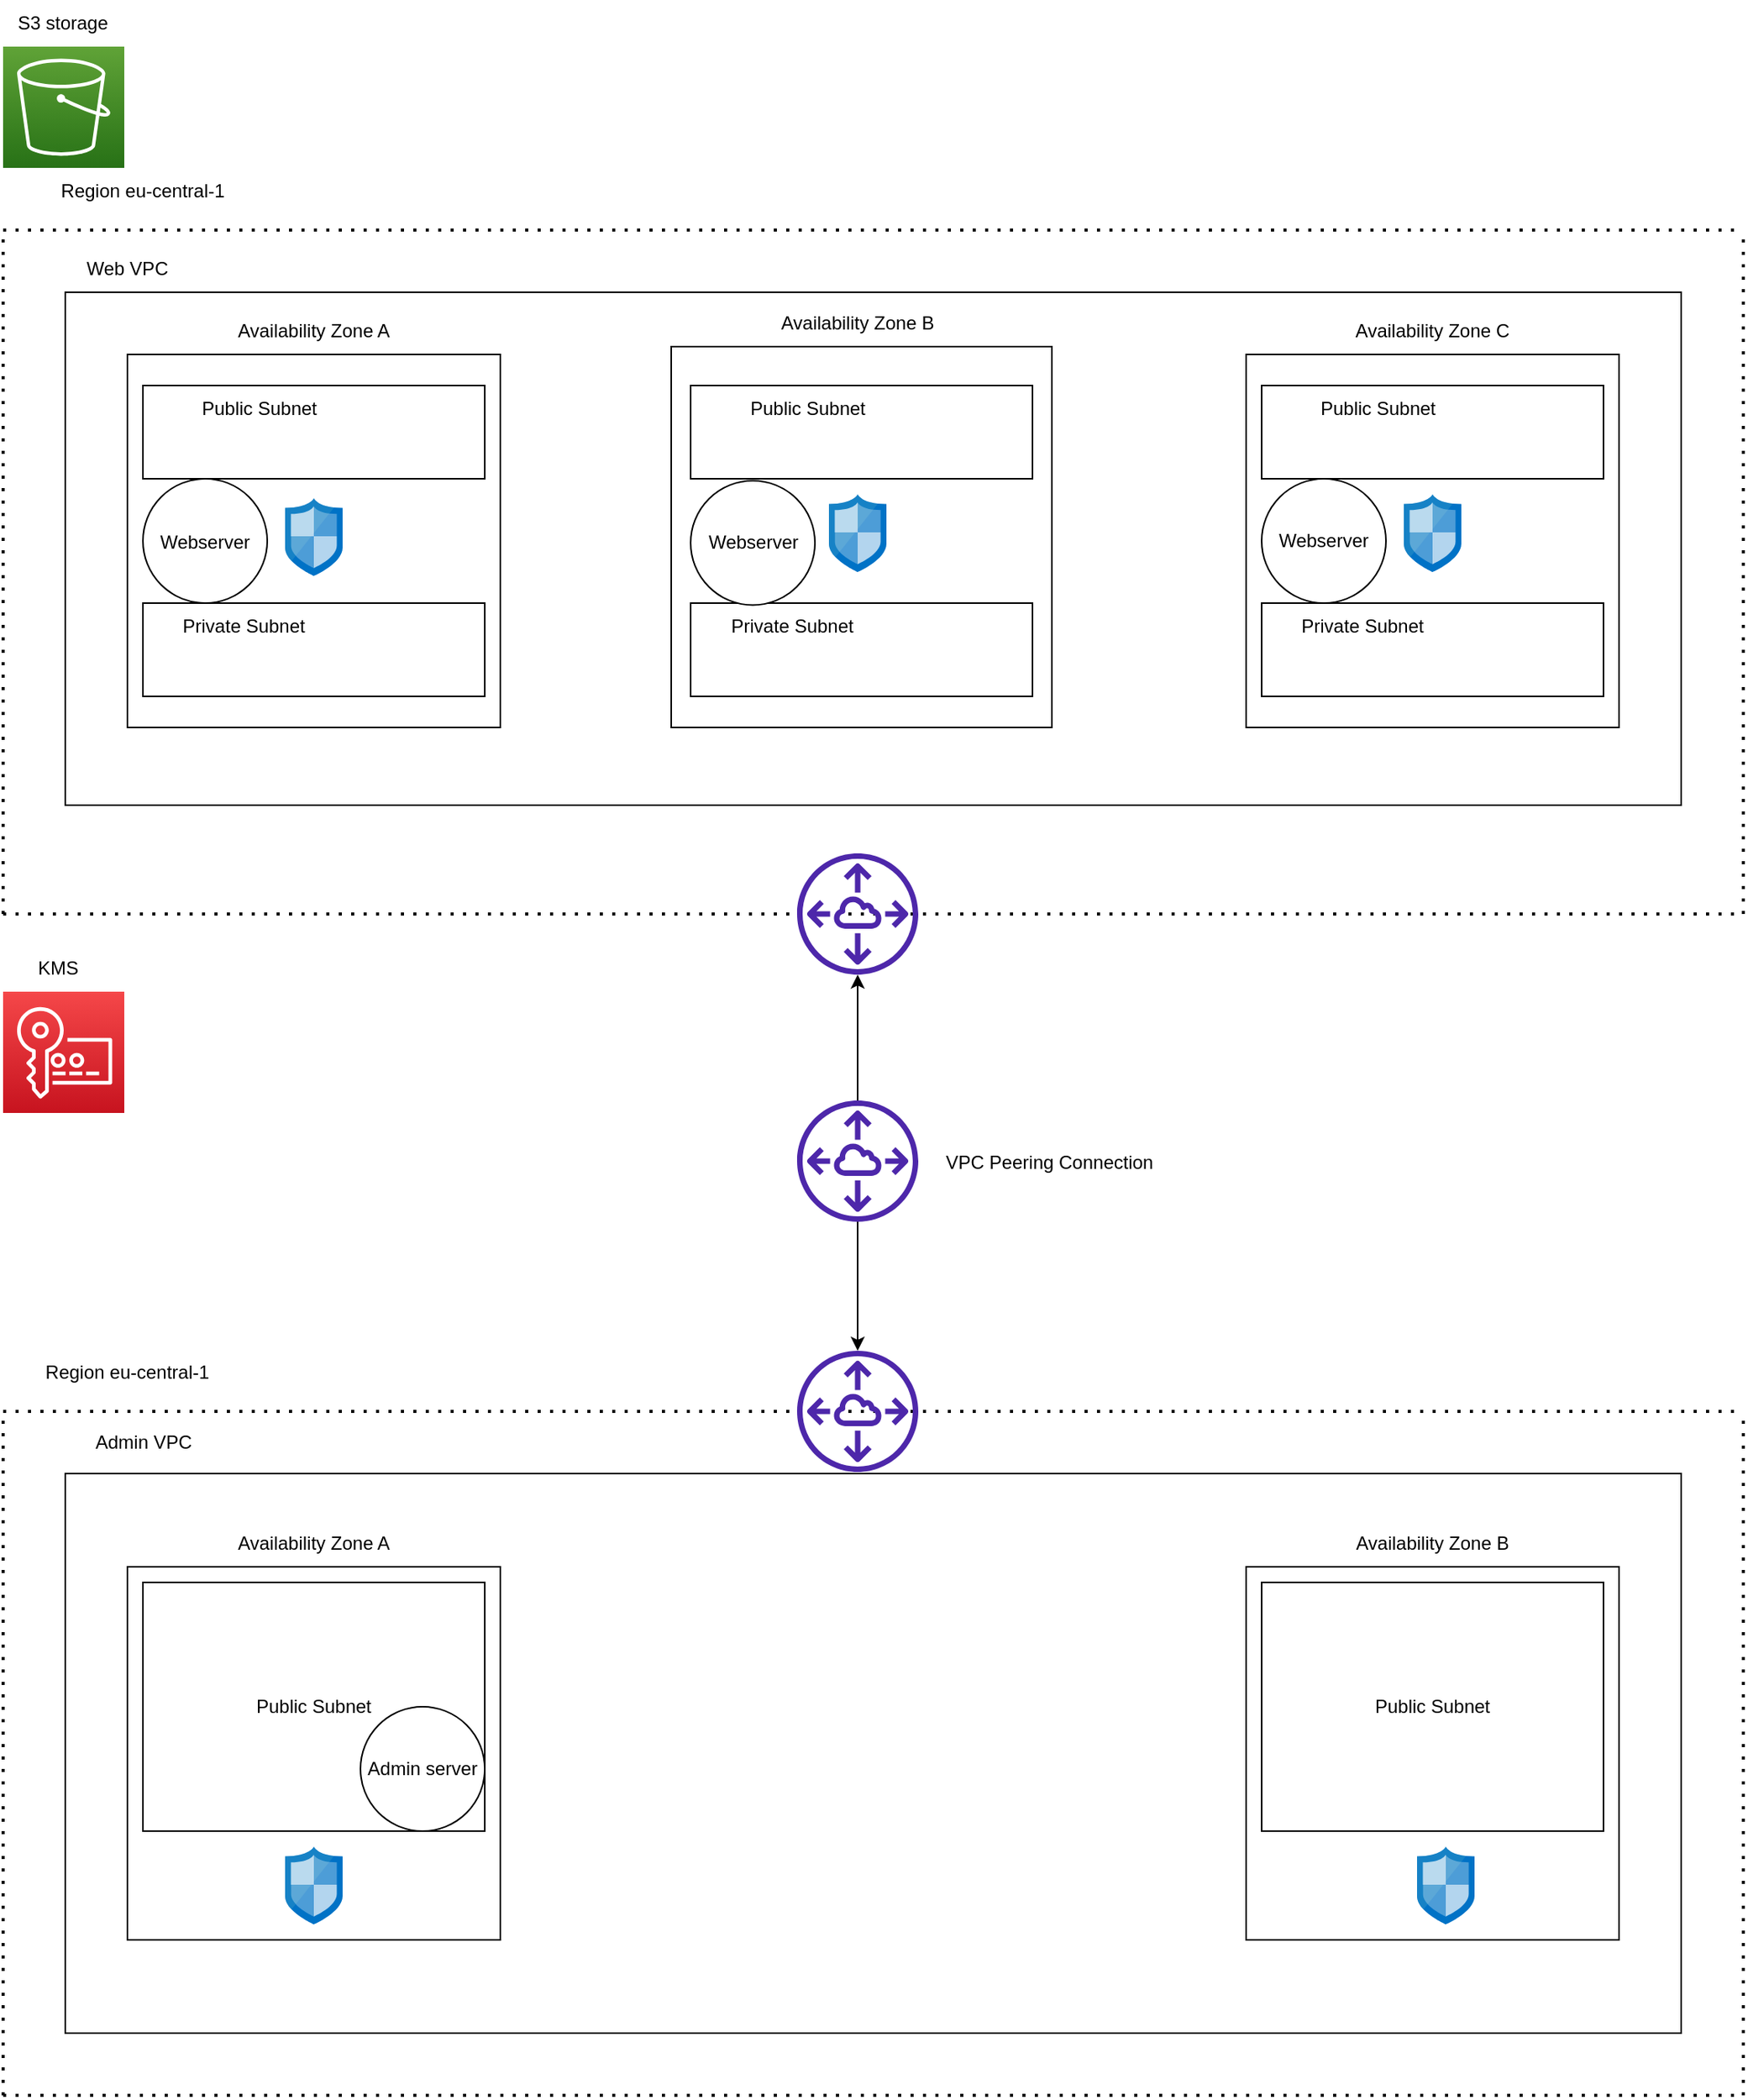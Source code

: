 <mxfile version="20.6.2" type="github">
  <diagram id="a1ukTIARGKiZo2ybFdTu" name="Pagina-1">
    <mxGraphModel dx="2489" dy="1931" grid="1" gridSize="10" guides="1" tooltips="1" connect="1" arrows="1" fold="1" page="1" pageScale="1" pageWidth="827" pageHeight="1169" math="0" shadow="0">
      <root>
        <mxCell id="0" />
        <mxCell id="1" parent="0" />
        <mxCell id="NHYo-Zj5u36uB8yAqysU-1" value="" style="rounded=0;whiteSpace=wrap;html=1;" vertex="1" parent="1">
          <mxGeometry x="-320" y="40" width="1040" height="330" as="geometry" />
        </mxCell>
        <mxCell id="NHYo-Zj5u36uB8yAqysU-2" value="" style="whiteSpace=wrap;html=1;aspect=fixed;" vertex="1" parent="1">
          <mxGeometry x="440" y="80" width="240" height="240" as="geometry" />
        </mxCell>
        <mxCell id="NHYo-Zj5u36uB8yAqysU-3" value="" style="whiteSpace=wrap;html=1;aspect=fixed;" vertex="1" parent="1">
          <mxGeometry x="-280" y="80" width="240" height="240" as="geometry" />
        </mxCell>
        <mxCell id="NHYo-Zj5u36uB8yAqysU-4" value="Web VPC" style="text;html=1;strokeColor=none;fillColor=none;align=center;verticalAlign=middle;whiteSpace=wrap;rounded=0;" vertex="1" parent="1">
          <mxGeometry x="-310" y="10" width="60" height="30" as="geometry" />
        </mxCell>
        <mxCell id="NHYo-Zj5u36uB8yAqysU-5" value="" style="endArrow=none;dashed=1;html=1;dashPattern=1 3;strokeWidth=2;rounded=0;" edge="1" parent="1">
          <mxGeometry width="50" height="50" relative="1" as="geometry">
            <mxPoint x="-360" y="440" as="sourcePoint" />
            <mxPoint x="760" y="440" as="targetPoint" />
            <Array as="points" />
          </mxGeometry>
        </mxCell>
        <mxCell id="NHYo-Zj5u36uB8yAqysU-6" value="" style="endArrow=none;dashed=1;html=1;dashPattern=1 3;strokeWidth=2;rounded=0;" edge="1" parent="1">
          <mxGeometry width="50" height="50" relative="1" as="geometry">
            <mxPoint x="760" y="440" as="sourcePoint" />
            <mxPoint x="760" as="targetPoint" />
          </mxGeometry>
        </mxCell>
        <mxCell id="NHYo-Zj5u36uB8yAqysU-7" value="" style="endArrow=none;dashed=1;html=1;dashPattern=1 3;strokeWidth=2;rounded=0;" edge="1" parent="1">
          <mxGeometry width="50" height="50" relative="1" as="geometry">
            <mxPoint x="-360" y="440" as="sourcePoint" />
            <mxPoint x="-360" as="targetPoint" />
          </mxGeometry>
        </mxCell>
        <mxCell id="NHYo-Zj5u36uB8yAqysU-8" value="" style="endArrow=none;dashed=1;html=1;dashPattern=1 3;strokeWidth=2;rounded=0;" edge="1" parent="1">
          <mxGeometry width="50" height="50" relative="1" as="geometry">
            <mxPoint x="-360" as="sourcePoint" />
            <mxPoint x="760" as="targetPoint" />
          </mxGeometry>
        </mxCell>
        <mxCell id="NHYo-Zj5u36uB8yAqysU-9" value="Region eu-central-1" style="text;html=1;strokeColor=none;fillColor=none;align=center;verticalAlign=middle;whiteSpace=wrap;rounded=0;" vertex="1" parent="1">
          <mxGeometry x="-340" y="-40" width="140" height="30" as="geometry" />
        </mxCell>
        <mxCell id="NHYo-Zj5u36uB8yAqysU-10" value="" style="whiteSpace=wrap;html=1;aspect=fixed;" vertex="1" parent="1">
          <mxGeometry x="70" y="75" width="245" height="245" as="geometry" />
        </mxCell>
        <mxCell id="NHYo-Zj5u36uB8yAqysU-11" value="Availability Zone A" style="text;html=1;strokeColor=none;fillColor=none;align=center;verticalAlign=middle;whiteSpace=wrap;rounded=0;" vertex="1" parent="1">
          <mxGeometry x="-280" y="50" width="240" height="30" as="geometry" />
        </mxCell>
        <mxCell id="NHYo-Zj5u36uB8yAqysU-12" value="Availability Zone B" style="text;html=1;strokeColor=none;fillColor=none;align=center;verticalAlign=middle;whiteSpace=wrap;rounded=0;" vertex="1" parent="1">
          <mxGeometry x="70" y="45" width="240" height="30" as="geometry" />
        </mxCell>
        <mxCell id="NHYo-Zj5u36uB8yAqysU-13" value="Availability Zone C" style="text;html=1;strokeColor=none;fillColor=none;align=center;verticalAlign=middle;whiteSpace=wrap;rounded=0;" vertex="1" parent="1">
          <mxGeometry x="440" y="50" width="240" height="30" as="geometry" />
        </mxCell>
        <mxCell id="NHYo-Zj5u36uB8yAqysU-14" value="" style="rounded=0;whiteSpace=wrap;html=1;" vertex="1" parent="1">
          <mxGeometry x="-270" y="100" width="220" height="60" as="geometry" />
        </mxCell>
        <mxCell id="NHYo-Zj5u36uB8yAqysU-15" value="" style="rounded=0;whiteSpace=wrap;html=1;" vertex="1" parent="1">
          <mxGeometry x="-270" y="240" width="220" height="60" as="geometry" />
        </mxCell>
        <mxCell id="NHYo-Zj5u36uB8yAqysU-16" value="" style="rounded=0;whiteSpace=wrap;html=1;" vertex="1" parent="1">
          <mxGeometry x="82.5" y="100" width="220" height="60" as="geometry" />
        </mxCell>
        <mxCell id="NHYo-Zj5u36uB8yAqysU-17" value="" style="rounded=0;whiteSpace=wrap;html=1;" vertex="1" parent="1">
          <mxGeometry x="82.5" y="240" width="220" height="60" as="geometry" />
        </mxCell>
        <mxCell id="NHYo-Zj5u36uB8yAqysU-18" value="" style="rounded=0;whiteSpace=wrap;html=1;" vertex="1" parent="1">
          <mxGeometry x="450" y="100" width="220" height="60" as="geometry" />
        </mxCell>
        <mxCell id="NHYo-Zj5u36uB8yAqysU-19" value="" style="rounded=0;whiteSpace=wrap;html=1;" vertex="1" parent="1">
          <mxGeometry x="450" y="240" width="220" height="60" as="geometry" />
        </mxCell>
        <mxCell id="NHYo-Zj5u36uB8yAqysU-20" value="Public Subnet" style="text;html=1;strokeColor=none;fillColor=none;align=center;verticalAlign=middle;whiteSpace=wrap;rounded=0;" vertex="1" parent="1">
          <mxGeometry x="-270" y="100" width="150" height="30" as="geometry" />
        </mxCell>
        <mxCell id="NHYo-Zj5u36uB8yAqysU-21" value="Public Subnet" style="text;html=1;strokeColor=none;fillColor=none;align=center;verticalAlign=middle;whiteSpace=wrap;rounded=0;" vertex="1" parent="1">
          <mxGeometry x="82.5" y="100" width="150" height="30" as="geometry" />
        </mxCell>
        <mxCell id="NHYo-Zj5u36uB8yAqysU-22" value="Public Subnet" style="text;html=1;strokeColor=none;fillColor=none;align=center;verticalAlign=middle;whiteSpace=wrap;rounded=0;" vertex="1" parent="1">
          <mxGeometry x="450" y="100" width="150" height="30" as="geometry" />
        </mxCell>
        <mxCell id="NHYo-Zj5u36uB8yAqysU-23" value="Private Subnet" style="text;html=1;strokeColor=none;fillColor=none;align=center;verticalAlign=middle;whiteSpace=wrap;rounded=0;" vertex="1" parent="1">
          <mxGeometry x="-270" y="240" width="130" height="30" as="geometry" />
        </mxCell>
        <mxCell id="NHYo-Zj5u36uB8yAqysU-24" value="Private Subnet" style="text;html=1;strokeColor=none;fillColor=none;align=center;verticalAlign=middle;whiteSpace=wrap;rounded=0;" vertex="1" parent="1">
          <mxGeometry x="82.5" y="240" width="130" height="30" as="geometry" />
        </mxCell>
        <mxCell id="NHYo-Zj5u36uB8yAqysU-25" value="Private Subnet" style="text;html=1;strokeColor=none;fillColor=none;align=center;verticalAlign=middle;whiteSpace=wrap;rounded=0;" vertex="1" parent="1">
          <mxGeometry x="450" y="240" width="130" height="30" as="geometry" />
        </mxCell>
        <mxCell id="NHYo-Zj5u36uB8yAqysU-26" value="" style="sketch=0;aspect=fixed;html=1;points=[];align=center;image;fontSize=12;image=img/lib/mscae/Network_Security_Groups_Classic.svg;" vertex="1" parent="1">
          <mxGeometry x="541.5" y="170" width="37" height="50" as="geometry" />
        </mxCell>
        <mxCell id="NHYo-Zj5u36uB8yAqysU-27" value="" style="sketch=0;aspect=fixed;html=1;points=[];align=center;image;fontSize=12;image=img/lib/mscae/Network_Security_Groups_Classic.svg;" vertex="1" parent="1">
          <mxGeometry x="171.5" y="170" width="37" height="50" as="geometry" />
        </mxCell>
        <mxCell id="NHYo-Zj5u36uB8yAqysU-28" value="" style="sketch=0;aspect=fixed;html=1;points=[];align=center;image;fontSize=12;image=img/lib/mscae/Network_Security_Groups_Classic.svg;" vertex="1" parent="1">
          <mxGeometry x="-178.5" y="172.5" width="37" height="50" as="geometry" />
        </mxCell>
        <mxCell id="NHYo-Zj5u36uB8yAqysU-29" value="" style="ellipse;whiteSpace=wrap;html=1;aspect=fixed;" vertex="1" parent="1">
          <mxGeometry x="-270" y="160" width="80" height="80" as="geometry" />
        </mxCell>
        <mxCell id="NHYo-Zj5u36uB8yAqysU-30" value="Webserver" style="text;html=1;strokeColor=none;fillColor=none;align=center;verticalAlign=middle;whiteSpace=wrap;rounded=0;" vertex="1" parent="1">
          <mxGeometry x="-260" y="172.5" width="60" height="57.5" as="geometry" />
        </mxCell>
        <mxCell id="NHYo-Zj5u36uB8yAqysU-31" value="Webserver" style="text;html=1;strokeColor=none;fillColor=none;align=center;verticalAlign=middle;whiteSpace=wrap;rounded=0;" vertex="1" parent="1">
          <mxGeometry x="92.5" y="176.25" width="60" height="57.5" as="geometry" />
        </mxCell>
        <mxCell id="NHYo-Zj5u36uB8yAqysU-32" value="Webserver" style="ellipse;whiteSpace=wrap;html=1;aspect=fixed;" vertex="1" parent="1">
          <mxGeometry x="82.5" y="161.25" width="80" height="80" as="geometry" />
        </mxCell>
        <mxCell id="NHYo-Zj5u36uB8yAqysU-33" value="Webserver" style="ellipse;whiteSpace=wrap;html=1;aspect=fixed;" vertex="1" parent="1">
          <mxGeometry x="450" y="160" width="80" height="80" as="geometry" />
        </mxCell>
        <mxCell id="NHYo-Zj5u36uB8yAqysU-35" value="" style="endArrow=none;dashed=1;html=1;dashPattern=1 3;strokeWidth=2;rounded=0;" edge="1" parent="1">
          <mxGeometry width="50" height="50" relative="1" as="geometry">
            <mxPoint x="-360" y="760" as="sourcePoint" />
            <mxPoint x="760" y="760" as="targetPoint" />
          </mxGeometry>
        </mxCell>
        <mxCell id="NHYo-Zj5u36uB8yAqysU-36" value="" style="endArrow=none;dashed=1;html=1;dashPattern=1 3;strokeWidth=2;rounded=0;" edge="1" parent="1">
          <mxGeometry width="50" height="50" relative="1" as="geometry">
            <mxPoint x="-360" y="1200" as="sourcePoint" />
            <mxPoint x="-360" y="760" as="targetPoint" />
          </mxGeometry>
        </mxCell>
        <mxCell id="NHYo-Zj5u36uB8yAqysU-37" value="" style="endArrow=none;dashed=1;html=1;dashPattern=1 3;strokeWidth=2;rounded=0;" edge="1" parent="1">
          <mxGeometry width="50" height="50" relative="1" as="geometry">
            <mxPoint x="760" y="1200" as="sourcePoint" />
            <mxPoint x="760" y="760" as="targetPoint" />
          </mxGeometry>
        </mxCell>
        <mxCell id="NHYo-Zj5u36uB8yAqysU-38" value="" style="endArrow=none;dashed=1;html=1;dashPattern=1 3;strokeWidth=2;rounded=0;" edge="1" parent="1">
          <mxGeometry width="50" height="50" relative="1" as="geometry">
            <mxPoint x="-360" y="1200" as="sourcePoint" />
            <mxPoint x="760" y="1200" as="targetPoint" />
          </mxGeometry>
        </mxCell>
        <mxCell id="NHYo-Zj5u36uB8yAqysU-39" value="Region eu-central-1" style="text;html=1;strokeColor=none;fillColor=none;align=center;verticalAlign=middle;whiteSpace=wrap;rounded=0;" vertex="1" parent="1">
          <mxGeometry x="-350" y="720" width="140" height="30" as="geometry" />
        </mxCell>
        <mxCell id="NHYo-Zj5u36uB8yAqysU-40" value="" style="rounded=0;whiteSpace=wrap;html=1;" vertex="1" parent="1">
          <mxGeometry x="-320" y="800" width="1040" height="360" as="geometry" />
        </mxCell>
        <mxCell id="NHYo-Zj5u36uB8yAqysU-41" value="" style="whiteSpace=wrap;html=1;aspect=fixed;" vertex="1" parent="1">
          <mxGeometry x="-280" y="860" width="240" height="240" as="geometry" />
        </mxCell>
        <mxCell id="NHYo-Zj5u36uB8yAqysU-42" value="" style="whiteSpace=wrap;html=1;aspect=fixed;" vertex="1" parent="1">
          <mxGeometry x="440" y="860" width="240" height="240" as="geometry" />
        </mxCell>
        <mxCell id="NHYo-Zj5u36uB8yAqysU-43" value="Availability Zone A" style="text;html=1;strokeColor=none;fillColor=none;align=center;verticalAlign=middle;whiteSpace=wrap;rounded=0;" vertex="1" parent="1">
          <mxGeometry x="-280" y="830" width="240" height="30" as="geometry" />
        </mxCell>
        <mxCell id="NHYo-Zj5u36uB8yAqysU-44" value="Availability Zone B" style="text;html=1;strokeColor=none;fillColor=none;align=center;verticalAlign=middle;whiteSpace=wrap;rounded=0;" vertex="1" parent="1">
          <mxGeometry x="440" y="830" width="240" height="30" as="geometry" />
        </mxCell>
        <mxCell id="NHYo-Zj5u36uB8yAqysU-45" value="Public Subnet" style="rounded=0;whiteSpace=wrap;html=1;" vertex="1" parent="1">
          <mxGeometry x="-270" y="870" width="220" height="160" as="geometry" />
        </mxCell>
        <mxCell id="NHYo-Zj5u36uB8yAqysU-47" value="Public Subnet" style="rounded=0;whiteSpace=wrap;html=1;" vertex="1" parent="1">
          <mxGeometry x="450" y="870" width="220" height="160" as="geometry" />
        </mxCell>
        <mxCell id="NHYo-Zj5u36uB8yAqysU-48" value="" style="sketch=0;aspect=fixed;html=1;points=[];align=center;image;fontSize=12;image=img/lib/mscae/Network_Security_Groups_Classic.svg;" vertex="1" parent="1">
          <mxGeometry x="-178.5" y="1040" width="37" height="50" as="geometry" />
        </mxCell>
        <mxCell id="NHYo-Zj5u36uB8yAqysU-49" value="" style="sketch=0;aspect=fixed;html=1;points=[];align=center;image;fontSize=12;image=img/lib/mscae/Network_Security_Groups_Classic.svg;" vertex="1" parent="1">
          <mxGeometry x="550" y="1040" width="37" height="50" as="geometry" />
        </mxCell>
        <mxCell id="NHYo-Zj5u36uB8yAqysU-50" value="Admin server" style="ellipse;whiteSpace=wrap;html=1;aspect=fixed;" vertex="1" parent="1">
          <mxGeometry x="-130" y="950" width="80" height="80" as="geometry" />
        </mxCell>
        <mxCell id="NHYo-Zj5u36uB8yAqysU-51" value="Admin VPC" style="text;html=1;align=center;verticalAlign=middle;resizable=0;points=[];autosize=1;strokeColor=none;fillColor=none;" vertex="1" parent="1">
          <mxGeometry x="-315" y="765" width="90" height="30" as="geometry" />
        </mxCell>
        <mxCell id="NHYo-Zj5u36uB8yAqysU-54" value="" style="sketch=0;points=[[0,0,0],[0.25,0,0],[0.5,0,0],[0.75,0,0],[1,0,0],[0,1,0],[0.25,1,0],[0.5,1,0],[0.75,1,0],[1,1,0],[0,0.25,0],[0,0.5,0],[0,0.75,0],[1,0.25,0],[1,0.5,0],[1,0.75,0]];outlineConnect=0;fontColor=#232F3E;gradientColor=#F54749;gradientDirection=north;fillColor=#C7131F;strokeColor=#ffffff;dashed=0;verticalLabelPosition=bottom;verticalAlign=top;align=center;html=1;fontSize=12;fontStyle=0;aspect=fixed;shape=mxgraph.aws4.resourceIcon;resIcon=mxgraph.aws4.key_management_service;" vertex="1" parent="1">
          <mxGeometry x="-360" y="490" width="78" height="78" as="geometry" />
        </mxCell>
        <mxCell id="NHYo-Zj5u36uB8yAqysU-55" value="KMS" style="text;html=1;align=center;verticalAlign=middle;resizable=0;points=[];autosize=1;strokeColor=none;fillColor=none;" vertex="1" parent="1">
          <mxGeometry x="-350" y="460" width="50" height="30" as="geometry" />
        </mxCell>
        <mxCell id="NHYo-Zj5u36uB8yAqysU-56" value="" style="sketch=0;points=[[0,0,0],[0.25,0,0],[0.5,0,0],[0.75,0,0],[1,0,0],[0,1,0],[0.25,1,0],[0.5,1,0],[0.75,1,0],[1,1,0],[0,0.25,0],[0,0.5,0],[0,0.75,0],[1,0.25,0],[1,0.5,0],[1,0.75,0]];outlineConnect=0;fontColor=#232F3E;gradientColor=#60A337;gradientDirection=north;fillColor=#277116;strokeColor=#ffffff;dashed=0;verticalLabelPosition=bottom;verticalAlign=top;align=center;html=1;fontSize=12;fontStyle=0;aspect=fixed;shape=mxgraph.aws4.resourceIcon;resIcon=mxgraph.aws4.s3;" vertex="1" parent="1">
          <mxGeometry x="-360" y="-118" width="78" height="78" as="geometry" />
        </mxCell>
        <mxCell id="NHYo-Zj5u36uB8yAqysU-57" value="S3 storage" style="text;html=1;align=center;verticalAlign=middle;resizable=0;points=[];autosize=1;strokeColor=none;fillColor=none;" vertex="1" parent="1">
          <mxGeometry x="-362" y="-148" width="80" height="30" as="geometry" />
        </mxCell>
        <mxCell id="NHYo-Zj5u36uB8yAqysU-61" style="edgeStyle=orthogonalEdgeStyle;rounded=0;orthogonalLoop=1;jettySize=auto;html=1;" edge="1" parent="1" source="NHYo-Zj5u36uB8yAqysU-59" target="NHYo-Zj5u36uB8yAqysU-60">
          <mxGeometry relative="1" as="geometry" />
        </mxCell>
        <mxCell id="NHYo-Zj5u36uB8yAqysU-63" style="edgeStyle=orthogonalEdgeStyle;rounded=0;orthogonalLoop=1;jettySize=auto;html=1;" edge="1" parent="1" source="NHYo-Zj5u36uB8yAqysU-59" target="NHYo-Zj5u36uB8yAqysU-62">
          <mxGeometry relative="1" as="geometry" />
        </mxCell>
        <mxCell id="NHYo-Zj5u36uB8yAqysU-59" value="" style="sketch=0;outlineConnect=0;fontColor=#232F3E;gradientColor=none;fillColor=#4D27AA;strokeColor=none;dashed=0;verticalLabelPosition=bottom;verticalAlign=top;align=center;html=1;fontSize=12;fontStyle=0;aspect=fixed;pointerEvents=1;shape=mxgraph.aws4.peering;" vertex="1" parent="1">
          <mxGeometry x="151" y="560" width="78" height="78" as="geometry" />
        </mxCell>
        <mxCell id="NHYo-Zj5u36uB8yAqysU-60" value="" style="sketch=0;outlineConnect=0;fontColor=#232F3E;gradientColor=none;fillColor=#4D27AA;strokeColor=none;dashed=0;verticalLabelPosition=bottom;verticalAlign=top;align=center;html=1;fontSize=12;fontStyle=0;aspect=fixed;pointerEvents=1;shape=mxgraph.aws4.peering;" vertex="1" parent="1">
          <mxGeometry x="151" y="721" width="78" height="78" as="geometry" />
        </mxCell>
        <mxCell id="NHYo-Zj5u36uB8yAqysU-62" value="" style="sketch=0;outlineConnect=0;fontColor=#232F3E;gradientColor=none;fillColor=#4D27AA;strokeColor=none;dashed=0;verticalLabelPosition=bottom;verticalAlign=top;align=center;html=1;fontSize=12;fontStyle=0;aspect=fixed;pointerEvents=1;shape=mxgraph.aws4.peering;" vertex="1" parent="1">
          <mxGeometry x="151" y="401" width="78" height="78" as="geometry" />
        </mxCell>
        <mxCell id="NHYo-Zj5u36uB8yAqysU-64" value="VPC Peering Connection" style="text;html=1;align=center;verticalAlign=middle;resizable=0;points=[];autosize=1;strokeColor=none;fillColor=none;" vertex="1" parent="1">
          <mxGeometry x="232.5" y="585" width="160" height="30" as="geometry" />
        </mxCell>
      </root>
    </mxGraphModel>
  </diagram>
</mxfile>
